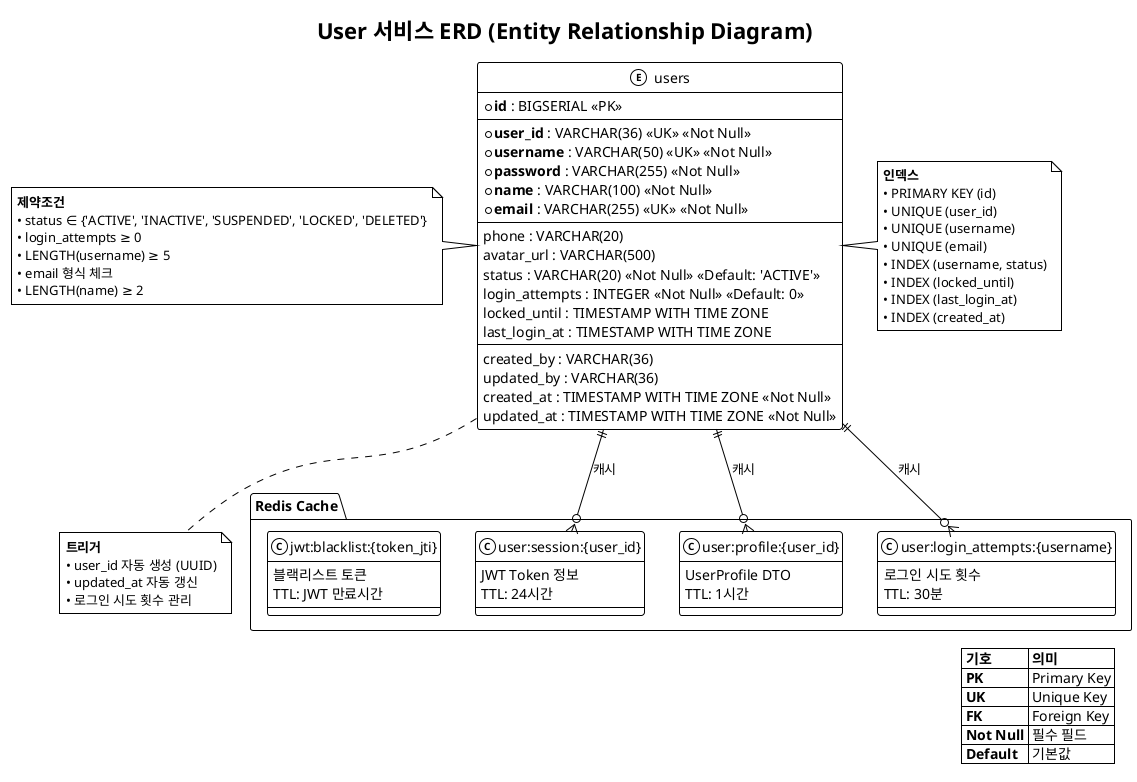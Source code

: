 @startuml
!theme mono

title User 서비스 ERD (Entity Relationship Diagram)

' =====================================
' 테이블 정의
' =====================================

entity "users" as users {
    * **id** : BIGSERIAL <<PK>>
    --
    * **user_id** : VARCHAR(36) <<UK>> <<Not Null>>
    * **username** : VARCHAR(50) <<UK>> <<Not Null>>
    * **password** : VARCHAR(255) <<Not Null>>
    * **name** : VARCHAR(100) <<Not Null>>
    * **email** : VARCHAR(255) <<UK>> <<Not Null>>
    --
    phone : VARCHAR(20)
    avatar_url : VARCHAR(500)
    status : VARCHAR(20) <<Not Null>> <<Default: 'ACTIVE'>>
    login_attempts : INTEGER <<Not Null>> <<Default: 0>>
    locked_until : TIMESTAMP WITH TIME ZONE
    last_login_at : TIMESTAMP WITH TIME ZONE
    --
    created_by : VARCHAR(36)
    updated_by : VARCHAR(36)
    created_at : TIMESTAMP WITH TIME ZONE <<Not Null>>
    updated_at : TIMESTAMP WITH TIME ZONE <<Not Null>>
}

' =====================================
' 인덱스 정보
' =====================================

note right of users : **인덱스**\n• PRIMARY KEY (id)\n• UNIQUE (user_id)\n• UNIQUE (username)\n• UNIQUE (email)\n• INDEX (username, status)\n• INDEX (locked_until)\n• INDEX (last_login_at)\n• INDEX (created_at)

' =====================================
' 제약조건 정보
' =====================================

note left of users : **제약조건**\n• status ∈ {'ACTIVE', 'INACTIVE', 'SUSPENDED', 'LOCKED', 'DELETED'}\n• login_attempts ≥ 0\n• LENGTH(username) ≥ 5\n• email 형식 체크\n• LENGTH(name) ≥ 2

' =====================================
' 트리거 정보
' =====================================

note bottom of users : **트리거**\n• user_id 자동 생성 (UUID)\n• updated_at 자동 갱신\n• 로그인 시도 횟수 관리

' =====================================
' 캐시 구조 (Redis)
' =====================================

package "Redis Cache" {
    class "user:session:{user_id}" as session_cache {
        JWT Token 정보
        TTL: 24시간
    }
    
    class "user:profile:{user_id}" as profile_cache {
        UserProfile DTO
        TTL: 1시간
    }
    
    class "user:login_attempts:{username}" as attempts_cache {
        로그인 시도 횟수
        TTL: 30분
    }
    
    class "jwt:blacklist:{token_jti}" as blacklist_cache {
        블랙리스트 토큰
        TTL: JWT 만료시간
    }
}

' =====================================
' 관계 정의
' =====================================

users ||--o{ session_cache : "캐시"
users ||--o{ profile_cache : "캐시"
users ||--o{ attempts_cache : "캐시"

' =====================================
' 범례
' =====================================

legend bottom right
    |= 기호 |= 의미 |
    | **PK** | Primary Key |
    | **UK** | Unique Key |
    | **FK** | Foreign Key |
    | **Not Null** | 필수 필드 |
    | **Default** | 기본값 |
endlegend

@enduml